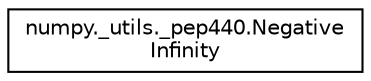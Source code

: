digraph "Graphical Class Hierarchy"
{
 // LATEX_PDF_SIZE
  edge [fontname="Helvetica",fontsize="10",labelfontname="Helvetica",labelfontsize="10"];
  node [fontname="Helvetica",fontsize="10",shape=record];
  rankdir="LR";
  Node0 [label="numpy._utils._pep440.Negative\lInfinity",height=0.2,width=0.4,color="black", fillcolor="white", style="filled",URL="$classnumpy_1_1__utils_1_1__pep440_1_1NegativeInfinity.html",tooltip=" "];
}
